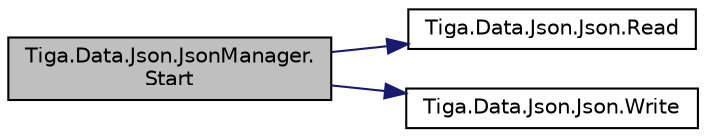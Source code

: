digraph "Tiga.Data.Json.JsonManager.Start"
{
 // LATEX_PDF_SIZE
  edge [fontname="Helvetica",fontsize="10",labelfontname="Helvetica",labelfontsize="10"];
  node [fontname="Helvetica",fontsize="10",shape=record];
  rankdir="LR";
  Node1 [label="Tiga.Data.Json.JsonManager.\lStart",height=0.2,width=0.4,color="black", fillcolor="grey75", style="filled", fontcolor="black",tooltip=" "];
  Node1 -> Node2 [color="midnightblue",fontsize="10",style="solid",fontname="Helvetica"];
  Node2 [label="Tiga.Data.Json.Json.Read",height=0.2,width=0.4,color="black", fillcolor="white", style="filled",URL="$class_tiga_1_1_data_1_1_json_1_1_json.html#ad38113126f13c40e726f92b55e94eef5",tooltip=" "];
  Node1 -> Node3 [color="midnightblue",fontsize="10",style="solid",fontname="Helvetica"];
  Node3 [label="Tiga.Data.Json.Json.Write",height=0.2,width=0.4,color="black", fillcolor="white", style="filled",URL="$class_tiga_1_1_data_1_1_json_1_1_json.html#ad9fdf0a0504072d278ab8ea2969f29c5",tooltip=" "];
}
